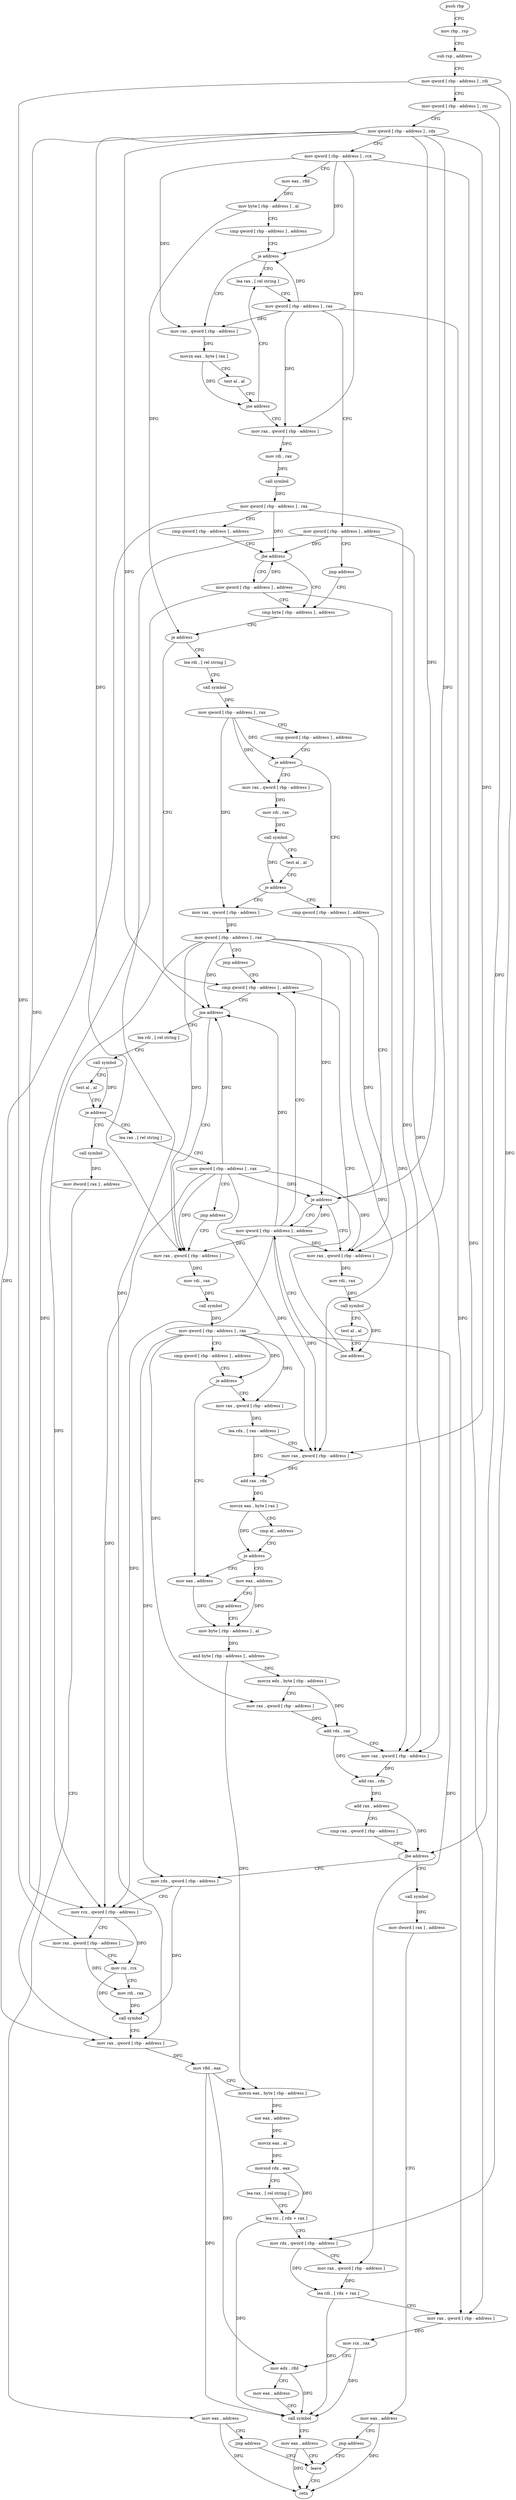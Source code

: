 digraph "func" {
"4326669" [label = "push rbp" ]
"4326670" [label = "mov rbp , rsp" ]
"4326673" [label = "sub rsp , address" ]
"4326677" [label = "mov qword [ rbp - address ] , rdi" ]
"4326681" [label = "mov qword [ rbp - address ] , rsi" ]
"4326685" [label = "mov qword [ rbp - address ] , rdx" ]
"4326689" [label = "mov qword [ rbp - address ] , rcx" ]
"4326693" [label = "mov eax , r8d" ]
"4326696" [label = "mov byte [ rbp - address ] , al" ]
"4326699" [label = "cmp qword [ rbp - address ] , address" ]
"4326704" [label = "je address" ]
"4326717" [label = "lea rax , [ rel string ]" ]
"4326706" [label = "mov rax , qword [ rbp - address ]" ]
"4326724" [label = "mov qword [ rbp - address ] , rax" ]
"4326728" [label = "mov qword [ rbp - address ] , address" ]
"4326736" [label = "jmp address" ]
"4326769" [label = "cmp byte [ rbp - address ] , address" ]
"4326710" [label = "movzx eax , byte [ rax ]" ]
"4326713" [label = "test al , al" ]
"4326715" [label = "jne address" ]
"4326738" [label = "mov rax , qword [ rbp - address ]" ]
"4326773" [label = "je address" ]
"4326855" [label = "cmp qword [ rbp - address ] , address" ]
"4326775" [label = "lea rdi , [ rel string ]" ]
"4326742" [label = "mov rdi , rax" ]
"4326745" [label = "call symbol" ]
"4326750" [label = "mov qword [ rbp - address ] , rax" ]
"4326754" [label = "cmp qword [ rbp - address ] , address" ]
"4326759" [label = "jbe address" ]
"4326761" [label = "mov qword [ rbp - address ] , address" ]
"4326860" [label = "jne address" ]
"4326912" [label = "mov rax , qword [ rbp - address ]" ]
"4326862" [label = "lea rdi , [ rel string ]" ]
"4326782" [label = "call symbol" ]
"4326787" [label = "mov qword [ rbp - address ] , rax" ]
"4326791" [label = "cmp qword [ rbp - address ] , address" ]
"4326796" [label = "je address" ]
"4326824" [label = "cmp qword [ rbp - address ] , address" ]
"4326798" [label = "mov rax , qword [ rbp - address ]" ]
"4326916" [label = "mov rdi , rax" ]
"4326919" [label = "call symbol" ]
"4326924" [label = "mov qword [ rbp - address ] , rax" ]
"4326928" [label = "cmp qword [ rbp - address ] , address" ]
"4326933" [label = "je address" ]
"4326964" [label = "mov eax , address" ]
"4326935" [label = "mov rax , qword [ rbp - address ]" ]
"4326869" [label = "call symbol" ]
"4326874" [label = "test al , al" ]
"4326876" [label = "je address" ]
"4326891" [label = "call symbol" ]
"4326878" [label = "lea rax , [ rel string ]" ]
"4326829" [label = "je address" ]
"4326847" [label = "mov qword [ rbp - address ] , address" ]
"4326831" [label = "mov rax , qword [ rbp - address ]" ]
"4326802" [label = "mov rdi , rax" ]
"4326805" [label = "call symbol" ]
"4326810" [label = "test al , al" ]
"4326812" [label = "je address" ]
"4326814" [label = "mov rax , qword [ rbp - address ]" ]
"4326969" [label = "mov byte [ rbp - address ] , al" ]
"4326939" [label = "lea rdx , [ rax - address ]" ]
"4326943" [label = "mov rax , qword [ rbp - address ]" ]
"4326947" [label = "add rax , rdx" ]
"4326950" [label = "movzx eax , byte [ rax ]" ]
"4326953" [label = "cmp al , address" ]
"4326955" [label = "je address" ]
"4326957" [label = "mov eax , address" ]
"4326896" [label = "mov dword [ rax ] , address" ]
"4326902" [label = "mov eax , address" ]
"4326907" [label = "jmp address" ]
"4327113" [label = "leave" ]
"4326885" [label = "mov qword [ rbp - address ] , rax" ]
"4326889" [label = "jmp address" ]
"4326835" [label = "mov rdi , rax" ]
"4326838" [label = "call symbol" ]
"4326843" [label = "test al , al" ]
"4326845" [label = "jne address" ]
"4326818" [label = "mov qword [ rbp - address ] , rax" ]
"4326822" [label = "jmp address" ]
"4327022" [label = "mov rdx , qword [ rbp - address ]" ]
"4327026" [label = "mov rcx , qword [ rbp - address ]" ]
"4327030" [label = "mov rax , qword [ rbp - address ]" ]
"4327034" [label = "mov rsi , rcx" ]
"4327037" [label = "mov rdi , rax" ]
"4327040" [label = "call symbol" ]
"4327045" [label = "mov rax , qword [ rbp - address ]" ]
"4327049" [label = "mov r8d , eax" ]
"4327052" [label = "movzx eax , byte [ rbp - address ]" ]
"4327056" [label = "xor eax , address" ]
"4327059" [label = "movzx eax , al" ]
"4327062" [label = "movsxd rdx , eax" ]
"4327065" [label = "lea rax , [ rel string ]" ]
"4327072" [label = "lea rsi , [ rdx + rax ]" ]
"4327076" [label = "mov rdx , qword [ rbp - address ]" ]
"4327080" [label = "mov rax , qword [ rbp - address ]" ]
"4327084" [label = "lea rdi , [ rdx + rax ]" ]
"4327088" [label = "mov rax , qword [ rbp - address ]" ]
"4327092" [label = "mov rcx , rax" ]
"4327095" [label = "mov edx , r8d" ]
"4327098" [label = "mov eax , address" ]
"4327103" [label = "call symbol" ]
"4327108" [label = "mov eax , address" ]
"4327004" [label = "call symbol" ]
"4327009" [label = "mov dword [ rax ] , address" ]
"4327015" [label = "mov eax , address" ]
"4327020" [label = "jmp address" ]
"4326962" [label = "jmp address" ]
"4327114" [label = "retn" ]
"4326972" [label = "and byte [ rbp - address ] , address" ]
"4326976" [label = "movzx edx , byte [ rbp - address ]" ]
"4326980" [label = "mov rax , qword [ rbp - address ]" ]
"4326984" [label = "add rdx , rax" ]
"4326987" [label = "mov rax , qword [ rbp - address ]" ]
"4326991" [label = "add rax , rdx" ]
"4326994" [label = "add rax , address" ]
"4326998" [label = "cmp rax , qword [ rbp - address ]" ]
"4327002" [label = "jbe address" ]
"4326669" -> "4326670" [ label = "CFG" ]
"4326670" -> "4326673" [ label = "CFG" ]
"4326673" -> "4326677" [ label = "CFG" ]
"4326677" -> "4326681" [ label = "CFG" ]
"4326677" -> "4327030" [ label = "DFG" ]
"4326677" -> "4327076" [ label = "DFG" ]
"4326681" -> "4326685" [ label = "CFG" ]
"4326681" -> "4327002" [ label = "DFG" ]
"4326685" -> "4326689" [ label = "CFG" ]
"4326685" -> "4326860" [ label = "DFG" ]
"4326685" -> "4326912" [ label = "DFG" ]
"4326685" -> "4326829" [ label = "DFG" ]
"4326685" -> "4326943" [ label = "DFG" ]
"4326685" -> "4326831" [ label = "DFG" ]
"4326685" -> "4327026" [ label = "DFG" ]
"4326689" -> "4326693" [ label = "CFG" ]
"4326689" -> "4326704" [ label = "DFG" ]
"4326689" -> "4326706" [ label = "DFG" ]
"4326689" -> "4326738" [ label = "DFG" ]
"4326689" -> "4327088" [ label = "DFG" ]
"4326693" -> "4326696" [ label = "DFG" ]
"4326696" -> "4326699" [ label = "CFG" ]
"4326696" -> "4326773" [ label = "DFG" ]
"4326699" -> "4326704" [ label = "CFG" ]
"4326704" -> "4326717" [ label = "CFG" ]
"4326704" -> "4326706" [ label = "CFG" ]
"4326717" -> "4326724" [ label = "CFG" ]
"4326706" -> "4326710" [ label = "DFG" ]
"4326724" -> "4326728" [ label = "CFG" ]
"4326724" -> "4326704" [ label = "DFG" ]
"4326724" -> "4326706" [ label = "DFG" ]
"4326724" -> "4326738" [ label = "DFG" ]
"4326724" -> "4327088" [ label = "DFG" ]
"4326728" -> "4326736" [ label = "CFG" ]
"4326728" -> "4326759" [ label = "DFG" ]
"4326728" -> "4326987" [ label = "DFG" ]
"4326728" -> "4327045" [ label = "DFG" ]
"4326736" -> "4326769" [ label = "CFG" ]
"4326769" -> "4326773" [ label = "CFG" ]
"4326710" -> "4326713" [ label = "CFG" ]
"4326710" -> "4326715" [ label = "DFG" ]
"4326713" -> "4326715" [ label = "CFG" ]
"4326715" -> "4326738" [ label = "CFG" ]
"4326715" -> "4326717" [ label = "CFG" ]
"4326738" -> "4326742" [ label = "DFG" ]
"4326773" -> "4326855" [ label = "CFG" ]
"4326773" -> "4326775" [ label = "CFG" ]
"4326855" -> "4326860" [ label = "CFG" ]
"4326775" -> "4326782" [ label = "CFG" ]
"4326742" -> "4326745" [ label = "DFG" ]
"4326745" -> "4326750" [ label = "DFG" ]
"4326750" -> "4326754" [ label = "CFG" ]
"4326750" -> "4326759" [ label = "DFG" ]
"4326750" -> "4326987" [ label = "DFG" ]
"4326750" -> "4327045" [ label = "DFG" ]
"4326754" -> "4326759" [ label = "CFG" ]
"4326759" -> "4326769" [ label = "CFG" ]
"4326759" -> "4326761" [ label = "CFG" ]
"4326761" -> "4326769" [ label = "CFG" ]
"4326761" -> "4326759" [ label = "DFG" ]
"4326761" -> "4326987" [ label = "DFG" ]
"4326761" -> "4327045" [ label = "DFG" ]
"4326860" -> "4326912" [ label = "CFG" ]
"4326860" -> "4326862" [ label = "CFG" ]
"4326912" -> "4326916" [ label = "DFG" ]
"4326862" -> "4326869" [ label = "CFG" ]
"4326782" -> "4326787" [ label = "DFG" ]
"4326787" -> "4326791" [ label = "CFG" ]
"4326787" -> "4326796" [ label = "DFG" ]
"4326787" -> "4326798" [ label = "DFG" ]
"4326787" -> "4326814" [ label = "DFG" ]
"4326791" -> "4326796" [ label = "CFG" ]
"4326796" -> "4326824" [ label = "CFG" ]
"4326796" -> "4326798" [ label = "CFG" ]
"4326824" -> "4326829" [ label = "CFG" ]
"4326798" -> "4326802" [ label = "DFG" ]
"4326916" -> "4326919" [ label = "DFG" ]
"4326919" -> "4326924" [ label = "DFG" ]
"4326924" -> "4326928" [ label = "CFG" ]
"4326924" -> "4326933" [ label = "DFG" ]
"4326924" -> "4326935" [ label = "DFG" ]
"4326924" -> "4326980" [ label = "DFG" ]
"4326924" -> "4327022" [ label = "DFG" ]
"4326924" -> "4327080" [ label = "DFG" ]
"4326928" -> "4326933" [ label = "CFG" ]
"4326933" -> "4326964" [ label = "CFG" ]
"4326933" -> "4326935" [ label = "CFG" ]
"4326964" -> "4326969" [ label = "DFG" ]
"4326935" -> "4326939" [ label = "DFG" ]
"4326869" -> "4326874" [ label = "CFG" ]
"4326869" -> "4326876" [ label = "DFG" ]
"4326874" -> "4326876" [ label = "CFG" ]
"4326876" -> "4326891" [ label = "CFG" ]
"4326876" -> "4326878" [ label = "CFG" ]
"4326891" -> "4326896" [ label = "DFG" ]
"4326878" -> "4326885" [ label = "CFG" ]
"4326829" -> "4326847" [ label = "CFG" ]
"4326829" -> "4326831" [ label = "CFG" ]
"4326847" -> "4326855" [ label = "CFG" ]
"4326847" -> "4326860" [ label = "DFG" ]
"4326847" -> "4326912" [ label = "DFG" ]
"4326847" -> "4326829" [ label = "DFG" ]
"4326847" -> "4326943" [ label = "DFG" ]
"4326847" -> "4326831" [ label = "DFG" ]
"4326847" -> "4327026" [ label = "DFG" ]
"4326831" -> "4326835" [ label = "DFG" ]
"4326802" -> "4326805" [ label = "DFG" ]
"4326805" -> "4326810" [ label = "CFG" ]
"4326805" -> "4326812" [ label = "DFG" ]
"4326810" -> "4326812" [ label = "CFG" ]
"4326812" -> "4326824" [ label = "CFG" ]
"4326812" -> "4326814" [ label = "CFG" ]
"4326814" -> "4326818" [ label = "DFG" ]
"4326969" -> "4326972" [ label = "DFG" ]
"4326939" -> "4326943" [ label = "CFG" ]
"4326939" -> "4326947" [ label = "DFG" ]
"4326943" -> "4326947" [ label = "DFG" ]
"4326947" -> "4326950" [ label = "DFG" ]
"4326950" -> "4326953" [ label = "CFG" ]
"4326950" -> "4326955" [ label = "DFG" ]
"4326953" -> "4326955" [ label = "CFG" ]
"4326955" -> "4326964" [ label = "CFG" ]
"4326955" -> "4326957" [ label = "CFG" ]
"4326957" -> "4326962" [ label = "CFG" ]
"4326957" -> "4326969" [ label = "DFG" ]
"4326896" -> "4326902" [ label = "CFG" ]
"4326902" -> "4326907" [ label = "CFG" ]
"4326902" -> "4327114" [ label = "DFG" ]
"4326907" -> "4327113" [ label = "CFG" ]
"4327113" -> "4327114" [ label = "CFG" ]
"4326885" -> "4326889" [ label = "CFG" ]
"4326885" -> "4326860" [ label = "DFG" ]
"4326885" -> "4326912" [ label = "DFG" ]
"4326885" -> "4326829" [ label = "DFG" ]
"4326885" -> "4326943" [ label = "DFG" ]
"4326885" -> "4326831" [ label = "DFG" ]
"4326885" -> "4327026" [ label = "DFG" ]
"4326889" -> "4326912" [ label = "CFG" ]
"4326835" -> "4326838" [ label = "DFG" ]
"4326838" -> "4326843" [ label = "CFG" ]
"4326838" -> "4326845" [ label = "DFG" ]
"4326843" -> "4326845" [ label = "CFG" ]
"4326845" -> "4326855" [ label = "CFG" ]
"4326845" -> "4326847" [ label = "CFG" ]
"4326818" -> "4326822" [ label = "CFG" ]
"4326818" -> "4326860" [ label = "DFG" ]
"4326818" -> "4326912" [ label = "DFG" ]
"4326818" -> "4326829" [ label = "DFG" ]
"4326818" -> "4326943" [ label = "DFG" ]
"4326818" -> "4326831" [ label = "DFG" ]
"4326818" -> "4327026" [ label = "DFG" ]
"4326822" -> "4326855" [ label = "CFG" ]
"4327022" -> "4327026" [ label = "CFG" ]
"4327022" -> "4327040" [ label = "DFG" ]
"4327026" -> "4327030" [ label = "CFG" ]
"4327026" -> "4327034" [ label = "DFG" ]
"4327030" -> "4327034" [ label = "CFG" ]
"4327030" -> "4327037" [ label = "DFG" ]
"4327034" -> "4327037" [ label = "CFG" ]
"4327034" -> "4327040" [ label = "DFG" ]
"4327037" -> "4327040" [ label = "DFG" ]
"4327040" -> "4327045" [ label = "CFG" ]
"4327045" -> "4327049" [ label = "DFG" ]
"4327049" -> "4327052" [ label = "CFG" ]
"4327049" -> "4327095" [ label = "DFG" ]
"4327049" -> "4327103" [ label = "DFG" ]
"4327052" -> "4327056" [ label = "DFG" ]
"4327056" -> "4327059" [ label = "DFG" ]
"4327059" -> "4327062" [ label = "DFG" ]
"4327062" -> "4327065" [ label = "CFG" ]
"4327062" -> "4327072" [ label = "DFG" ]
"4327065" -> "4327072" [ label = "CFG" ]
"4327072" -> "4327076" [ label = "CFG" ]
"4327072" -> "4327103" [ label = "DFG" ]
"4327076" -> "4327080" [ label = "CFG" ]
"4327076" -> "4327084" [ label = "DFG" ]
"4327080" -> "4327084" [ label = "DFG" ]
"4327084" -> "4327088" [ label = "CFG" ]
"4327084" -> "4327103" [ label = "DFG" ]
"4327088" -> "4327092" [ label = "DFG" ]
"4327092" -> "4327095" [ label = "CFG" ]
"4327092" -> "4327103" [ label = "DFG" ]
"4327095" -> "4327098" [ label = "CFG" ]
"4327095" -> "4327103" [ label = "DFG" ]
"4327098" -> "4327103" [ label = "CFG" ]
"4327103" -> "4327108" [ label = "CFG" ]
"4327108" -> "4327113" [ label = "CFG" ]
"4327108" -> "4327114" [ label = "DFG" ]
"4327004" -> "4327009" [ label = "DFG" ]
"4327009" -> "4327015" [ label = "CFG" ]
"4327015" -> "4327020" [ label = "CFG" ]
"4327015" -> "4327114" [ label = "DFG" ]
"4327020" -> "4327113" [ label = "CFG" ]
"4326962" -> "4326969" [ label = "CFG" ]
"4326972" -> "4326976" [ label = "DFG" ]
"4326972" -> "4327052" [ label = "DFG" ]
"4326976" -> "4326980" [ label = "CFG" ]
"4326976" -> "4326984" [ label = "DFG" ]
"4326980" -> "4326984" [ label = "DFG" ]
"4326984" -> "4326987" [ label = "CFG" ]
"4326984" -> "4326991" [ label = "DFG" ]
"4326987" -> "4326991" [ label = "DFG" ]
"4326991" -> "4326994" [ label = "DFG" ]
"4326994" -> "4326998" [ label = "CFG" ]
"4326994" -> "4327002" [ label = "DFG" ]
"4326998" -> "4327002" [ label = "CFG" ]
"4327002" -> "4327022" [ label = "CFG" ]
"4327002" -> "4327004" [ label = "CFG" ]
}
